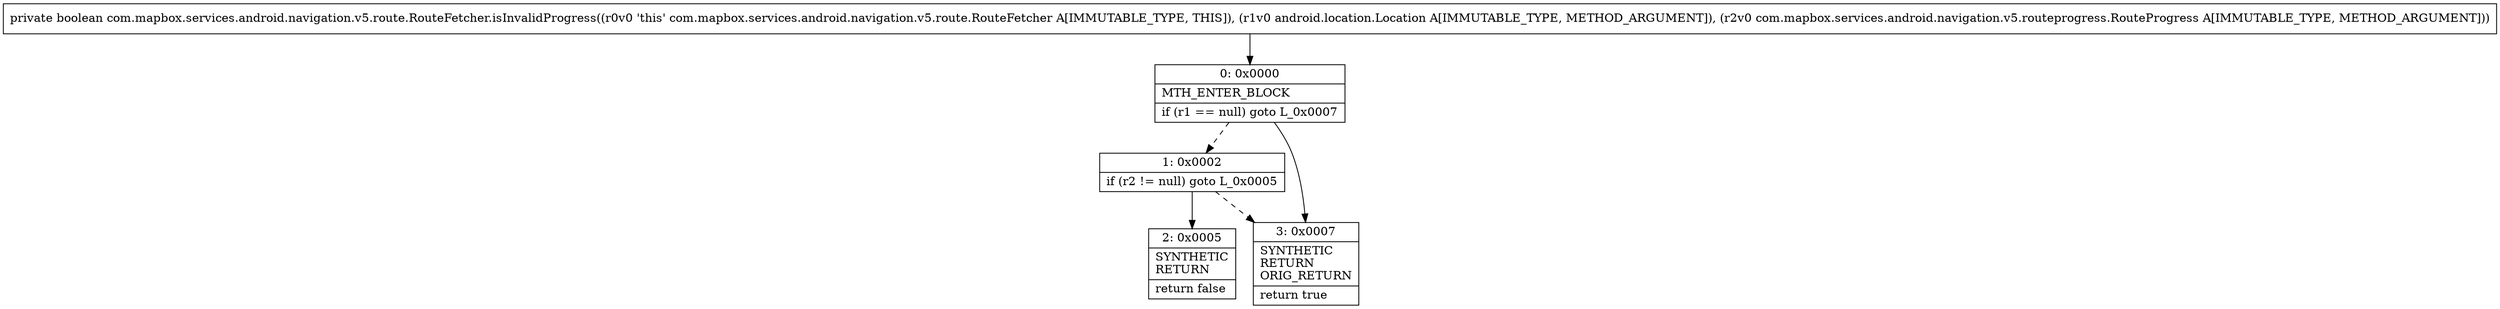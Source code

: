 digraph "CFG forcom.mapbox.services.android.navigation.v5.route.RouteFetcher.isInvalidProgress(Landroid\/location\/Location;Lcom\/mapbox\/services\/android\/navigation\/v5\/routeprogress\/RouteProgress;)Z" {
Node_0 [shape=record,label="{0\:\ 0x0000|MTH_ENTER_BLOCK\l|if (r1 == null) goto L_0x0007\l}"];
Node_1 [shape=record,label="{1\:\ 0x0002|if (r2 != null) goto L_0x0005\l}"];
Node_2 [shape=record,label="{2\:\ 0x0005|SYNTHETIC\lRETURN\l|return false\l}"];
Node_3 [shape=record,label="{3\:\ 0x0007|SYNTHETIC\lRETURN\lORIG_RETURN\l|return true\l}"];
MethodNode[shape=record,label="{private boolean com.mapbox.services.android.navigation.v5.route.RouteFetcher.isInvalidProgress((r0v0 'this' com.mapbox.services.android.navigation.v5.route.RouteFetcher A[IMMUTABLE_TYPE, THIS]), (r1v0 android.location.Location A[IMMUTABLE_TYPE, METHOD_ARGUMENT]), (r2v0 com.mapbox.services.android.navigation.v5.routeprogress.RouteProgress A[IMMUTABLE_TYPE, METHOD_ARGUMENT])) }"];
MethodNode -> Node_0;
Node_0 -> Node_1[style=dashed];
Node_0 -> Node_3;
Node_1 -> Node_2;
Node_1 -> Node_3[style=dashed];
}

